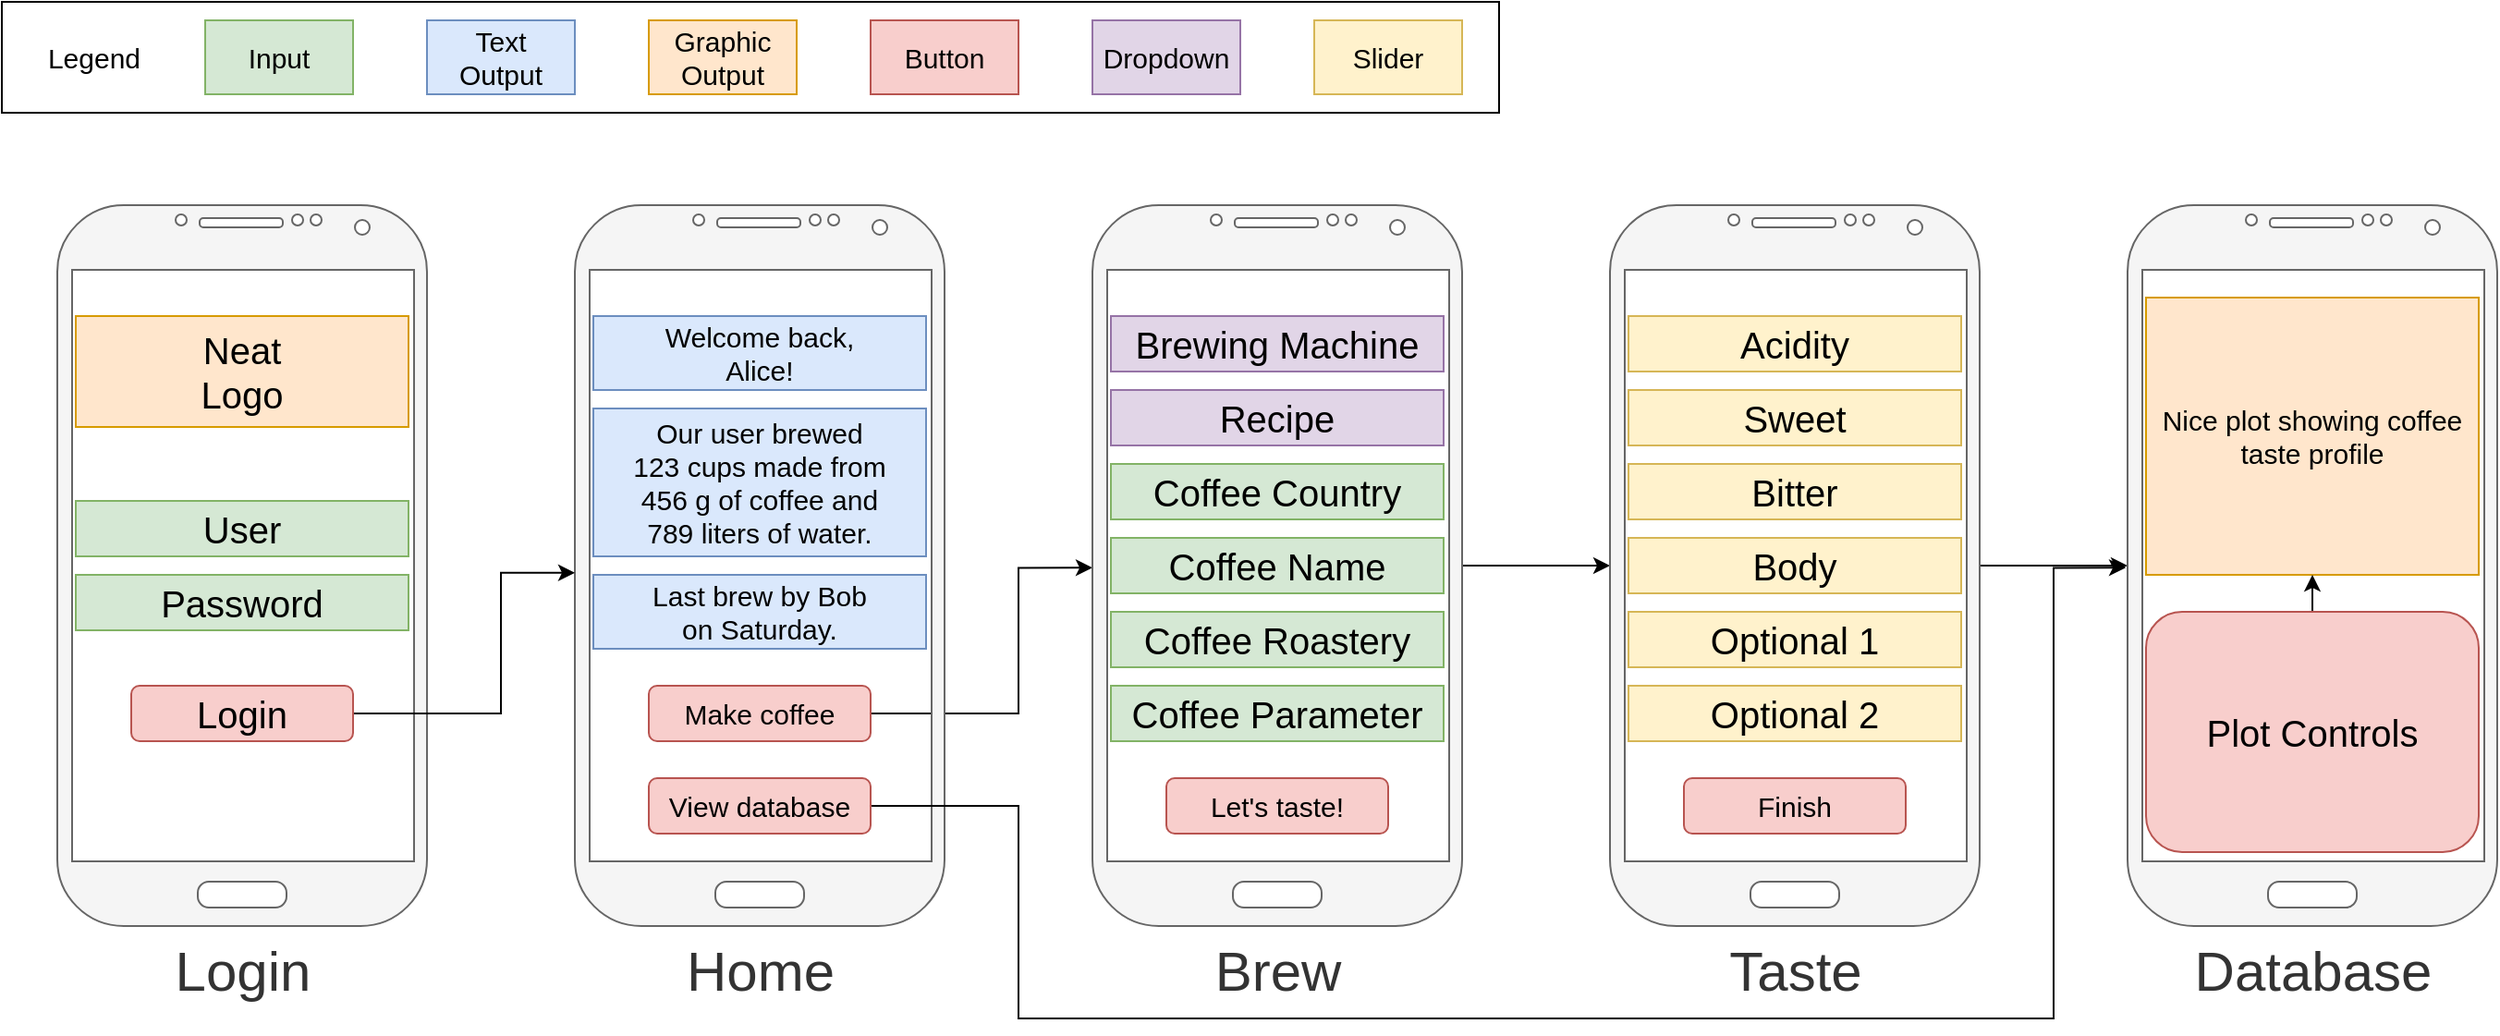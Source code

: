 <mxfile version="14.6.10" type="github">
  <diagram id="C5RBs43oDa-KdzZeNtuy" name="Page-1">
    <mxGraphModel dx="1038" dy="575" grid="1" gridSize="10" guides="1" tooltips="1" connect="1" arrows="1" fold="1" page="1" pageScale="1" pageWidth="827" pageHeight="1169" math="0" shadow="0">
      <root>
        <mxCell id="WIyWlLk6GJQsqaUBKTNV-0" />
        <mxCell id="WIyWlLk6GJQsqaUBKTNV-1" parent="WIyWlLk6GJQsqaUBKTNV-0" />
        <mxCell id="CDXeBftMXfuHAwcvjGAv-68" value="" style="rounded=0;whiteSpace=wrap;html=1;shadow=0;labelBackgroundColor=none;fontSize=15;" vertex="1" parent="WIyWlLk6GJQsqaUBKTNV-1">
          <mxGeometry x="10" y="10" width="810" height="60" as="geometry" />
        </mxCell>
        <mxCell id="mziQjSb-IbQIEWeBUJOA-1" value="Login" style="verticalLabelPosition=bottom;verticalAlign=top;html=1;shadow=0;dashed=0;strokeWidth=1;shape=mxgraph.android.phone2;strokeColor=#666666;flipH=0;fillColor=#f5f5f5;fontColor=#333333;fontSize=30;labelBackgroundColor=none;" parent="WIyWlLk6GJQsqaUBKTNV-1" vertex="1">
          <mxGeometry x="40" y="120" width="200" height="390" as="geometry" />
        </mxCell>
        <mxCell id="CDXeBftMXfuHAwcvjGAv-1" value="User" style="rounded=0;whiteSpace=wrap;html=1;shadow=0;labelBackgroundColor=none;fontSize=20;fillColor=#d5e8d4;strokeColor=#82b366;" vertex="1" parent="WIyWlLk6GJQsqaUBKTNV-1">
          <mxGeometry x="50" y="280" width="180" height="30" as="geometry" />
        </mxCell>
        <mxCell id="CDXeBftMXfuHAwcvjGAv-2" value="Input" style="rounded=0;whiteSpace=wrap;html=1;shadow=0;labelBackgroundColor=none;fontSize=15;fillColor=#d5e8d4;strokeColor=#82b366;" vertex="1" parent="WIyWlLk6GJQsqaUBKTNV-1">
          <mxGeometry x="120" y="20" width="80" height="40" as="geometry" />
        </mxCell>
        <mxCell id="CDXeBftMXfuHAwcvjGAv-3" value="Text&lt;br style=&quot;font-size: 15px;&quot;&gt;Output" style="rounded=0;whiteSpace=wrap;html=1;shadow=0;labelBackgroundColor=none;fontSize=15;fillColor=#dae8fc;strokeColor=#6c8ebf;" vertex="1" parent="WIyWlLk6GJQsqaUBKTNV-1">
          <mxGeometry x="240" y="20" width="80" height="40" as="geometry" />
        </mxCell>
        <mxCell id="CDXeBftMXfuHAwcvjGAv-4" value="&lt;div&gt;Graphic&lt;/div&gt;&lt;div&gt;Output&lt;br&gt;&lt;/div&gt;" style="rounded=0;whiteSpace=wrap;html=1;shadow=0;labelBackgroundColor=none;fontSize=15;fillColor=#ffe6cc;strokeColor=#d79b00;" vertex="1" parent="WIyWlLk6GJQsqaUBKTNV-1">
          <mxGeometry x="360" y="20" width="80" height="40" as="geometry" />
        </mxCell>
        <mxCell id="CDXeBftMXfuHAwcvjGAv-5" value="Button" style="rounded=0;whiteSpace=wrap;html=1;shadow=0;labelBackgroundColor=none;fontSize=15;fillColor=#f8cecc;strokeColor=#b85450;" vertex="1" parent="WIyWlLk6GJQsqaUBKTNV-1">
          <mxGeometry x="480" y="20" width="80" height="40" as="geometry" />
        </mxCell>
        <mxCell id="CDXeBftMXfuHAwcvjGAv-86" style="edgeStyle=orthogonalEdgeStyle;rounded=0;orthogonalLoop=1;jettySize=auto;html=1;entryX=0;entryY=0.503;entryDx=0;entryDy=0;entryPerimeter=0;fontSize=15;" edge="1" parent="WIyWlLk6GJQsqaUBKTNV-1" source="CDXeBftMXfuHAwcvjGAv-6" target="CDXeBftMXfuHAwcvjGAv-18">
          <mxGeometry relative="1" as="geometry">
            <Array as="points">
              <mxPoint x="560" y="395" />
              <mxPoint x="560" y="316" />
            </Array>
          </mxGeometry>
        </mxCell>
        <mxCell id="CDXeBftMXfuHAwcvjGAv-6" value="Make coffee" style="rounded=1;whiteSpace=wrap;html=1;shadow=0;labelBackgroundColor=none;fontSize=15;fillColor=#f8cecc;strokeColor=#b85450;" vertex="1" parent="WIyWlLk6GJQsqaUBKTNV-1">
          <mxGeometry x="360" y="380" width="120" height="30" as="geometry" />
        </mxCell>
        <mxCell id="CDXeBftMXfuHAwcvjGAv-7" value="&lt;div style=&quot;font-size: 20px&quot;&gt;Neat&lt;/div&gt;&lt;div style=&quot;font-size: 20px&quot;&gt;Logo&lt;br style=&quot;font-size: 20px&quot;&gt;&lt;/div&gt;" style="rounded=0;whiteSpace=wrap;html=1;shadow=0;labelBackgroundColor=none;fontSize=20;fillColor=#ffe6cc;strokeColor=#d79b00;" vertex="1" parent="WIyWlLk6GJQsqaUBKTNV-1">
          <mxGeometry x="50" y="180" width="180" height="60" as="geometry" />
        </mxCell>
        <mxCell id="CDXeBftMXfuHAwcvjGAv-10" value="Password" style="rounded=0;whiteSpace=wrap;html=1;shadow=0;labelBackgroundColor=none;fontSize=20;fillColor=#d5e8d4;strokeColor=#82b366;" vertex="1" parent="WIyWlLk6GJQsqaUBKTNV-1">
          <mxGeometry x="50" y="320" width="180" height="30" as="geometry" />
        </mxCell>
        <mxCell id="CDXeBftMXfuHAwcvjGAv-11" value="Home" style="verticalLabelPosition=bottom;verticalAlign=top;html=1;shadow=0;dashed=0;strokeWidth=1;shape=mxgraph.android.phone2;strokeColor=#666666;flipH=0;fillColor=#f5f5f5;fontColor=#333333;fontSize=30;labelBackgroundColor=none;" vertex="1" parent="WIyWlLk6GJQsqaUBKTNV-1">
          <mxGeometry x="320" y="120" width="200" height="390" as="geometry" />
        </mxCell>
        <mxCell id="CDXeBftMXfuHAwcvjGAv-13" value="&lt;div&gt;Welcome back,&lt;/div&gt;&lt;div&gt;Alice!&lt;br&gt;&lt;/div&gt;" style="rounded=0;whiteSpace=wrap;html=1;shadow=0;labelBackgroundColor=none;fontSize=15;fillColor=#dae8fc;strokeColor=#6c8ebf;" vertex="1" parent="WIyWlLk6GJQsqaUBKTNV-1">
          <mxGeometry x="330" y="180" width="180" height="40" as="geometry" />
        </mxCell>
        <mxCell id="CDXeBftMXfuHAwcvjGAv-87" style="edgeStyle=orthogonalEdgeStyle;rounded=0;orthogonalLoop=1;jettySize=auto;html=1;exitX=1;exitY=0.5;exitDx=0;exitDy=0;entryX=0;entryY=0.51;entryDx=0;entryDy=0;entryPerimeter=0;fontSize=15;" edge="1" parent="WIyWlLk6GJQsqaUBKTNV-1" source="CDXeBftMXfuHAwcvjGAv-14" target="CDXeBftMXfuHAwcvjGAv-11">
          <mxGeometry relative="1" as="geometry">
            <Array as="points">
              <mxPoint x="280" y="395" />
              <mxPoint x="280" y="319" />
            </Array>
          </mxGeometry>
        </mxCell>
        <mxCell id="CDXeBftMXfuHAwcvjGAv-14" value="Login" style="rounded=1;whiteSpace=wrap;html=1;shadow=0;labelBackgroundColor=none;fontSize=20;fillColor=#f8cecc;strokeColor=#b85450;glass=0;sketch=0;" vertex="1" parent="WIyWlLk6GJQsqaUBKTNV-1">
          <mxGeometry x="80" y="380" width="120" height="30" as="geometry" />
        </mxCell>
        <mxCell id="CDXeBftMXfuHAwcvjGAv-85" style="edgeStyle=orthogonalEdgeStyle;rounded=0;orthogonalLoop=1;jettySize=auto;html=1;exitX=1;exitY=0.5;exitDx=0;exitDy=0;entryX=-0.005;entryY=0.503;entryDx=0;entryDy=0;entryPerimeter=0;fontSize=15;" edge="1" parent="WIyWlLk6GJQsqaUBKTNV-1" source="CDXeBftMXfuHAwcvjGAv-15" target="CDXeBftMXfuHAwcvjGAv-80">
          <mxGeometry relative="1" as="geometry">
            <Array as="points">
              <mxPoint x="560" y="445" />
              <mxPoint x="560" y="560" />
              <mxPoint x="1120" y="560" />
              <mxPoint x="1120" y="316" />
            </Array>
          </mxGeometry>
        </mxCell>
        <mxCell id="CDXeBftMXfuHAwcvjGAv-15" value="View database" style="rounded=1;whiteSpace=wrap;html=1;shadow=0;labelBackgroundColor=none;fontSize=15;fillColor=#f8cecc;strokeColor=#b85450;" vertex="1" parent="WIyWlLk6GJQsqaUBKTNV-1">
          <mxGeometry x="360" y="430" width="120" height="30" as="geometry" />
        </mxCell>
        <mxCell id="CDXeBftMXfuHAwcvjGAv-16" value="&lt;div style=&quot;font-size: 15px;&quot;&gt;Our user brewed&lt;br style=&quot;font-size: 15px;&quot;&gt;&lt;/div&gt;&lt;div style=&quot;font-size: 15px;&quot;&gt;123 cups made from &lt;br style=&quot;font-size: 15px;&quot;&gt;&lt;/div&gt;&lt;div style=&quot;font-size: 15px;&quot;&gt;456 g of coffee and &lt;br style=&quot;font-size: 15px;&quot;&gt;&lt;/div&gt;&lt;div style=&quot;font-size: 15px;&quot;&gt;789 liters of water.&lt;/div&gt;" style="rounded=0;whiteSpace=wrap;html=1;shadow=0;labelBackgroundColor=none;fontSize=15;fillColor=#dae8fc;strokeColor=#6c8ebf;" vertex="1" parent="WIyWlLk6GJQsqaUBKTNV-1">
          <mxGeometry x="330" y="230" width="180" height="80" as="geometry" />
        </mxCell>
        <mxCell id="CDXeBftMXfuHAwcvjGAv-17" value="&lt;div&gt;Last brew by Bob &lt;br&gt;&lt;/div&gt;&lt;div&gt;on Saturday.&lt;/div&gt;" style="rounded=0;whiteSpace=wrap;html=1;shadow=0;labelBackgroundColor=none;fontSize=15;fillColor=#dae8fc;strokeColor=#6c8ebf;" vertex="1" parent="WIyWlLk6GJQsqaUBKTNV-1">
          <mxGeometry x="330" y="320" width="180" height="40" as="geometry" />
        </mxCell>
        <mxCell id="CDXeBftMXfuHAwcvjGAv-59" value="" style="edgeStyle=orthogonalEdgeStyle;rounded=0;orthogonalLoop=1;jettySize=auto;html=1;fontSize=15;" edge="1" parent="WIyWlLk6GJQsqaUBKTNV-1" source="CDXeBftMXfuHAwcvjGAv-18" target="CDXeBftMXfuHAwcvjGAv-58">
          <mxGeometry relative="1" as="geometry" />
        </mxCell>
        <mxCell id="CDXeBftMXfuHAwcvjGAv-18" value="Brew" style="verticalLabelPosition=bottom;verticalAlign=top;html=1;shadow=0;dashed=0;strokeWidth=1;shape=mxgraph.android.phone2;strokeColor=#666666;flipH=0;fillColor=#f5f5f5;fontColor=#333333;fontSize=30;labelBackgroundColor=none;" vertex="1" parent="WIyWlLk6GJQsqaUBKTNV-1">
          <mxGeometry x="600" y="120" width="200" height="390" as="geometry" />
        </mxCell>
        <mxCell id="CDXeBftMXfuHAwcvjGAv-28" value="Brewing Machine" style="rounded=0;whiteSpace=wrap;html=1;shadow=0;labelBackgroundColor=none;fontSize=20;fillColor=#e1d5e7;strokeColor=#9673a6;" vertex="1" parent="WIyWlLk6GJQsqaUBKTNV-1">
          <mxGeometry x="610" y="180" width="180" height="30" as="geometry" />
        </mxCell>
        <mxCell id="CDXeBftMXfuHAwcvjGAv-30" value="Dropdown" style="rounded=0;whiteSpace=wrap;html=1;shadow=0;labelBackgroundColor=none;fontSize=15;fillColor=#e1d5e7;strokeColor=#9673a6;" vertex="1" parent="WIyWlLk6GJQsqaUBKTNV-1">
          <mxGeometry x="600" y="20" width="80" height="40" as="geometry" />
        </mxCell>
        <mxCell id="CDXeBftMXfuHAwcvjGAv-31" value="Recipe" style="rounded=0;whiteSpace=wrap;html=1;shadow=0;labelBackgroundColor=none;fontSize=20;fillColor=#e1d5e7;strokeColor=#9673a6;" vertex="1" parent="WIyWlLk6GJQsqaUBKTNV-1">
          <mxGeometry x="610" y="220" width="180" height="30" as="geometry" />
        </mxCell>
        <mxCell id="CDXeBftMXfuHAwcvjGAv-32" value="Coffee Country" style="rounded=0;whiteSpace=wrap;html=1;shadow=0;labelBackgroundColor=none;fontSize=20;fillColor=#d5e8d4;strokeColor=#82b366;" vertex="1" parent="WIyWlLk6GJQsqaUBKTNV-1">
          <mxGeometry x="610" y="260" width="180" height="30" as="geometry" />
        </mxCell>
        <mxCell id="CDXeBftMXfuHAwcvjGAv-33" value="Coffee Name" style="rounded=0;whiteSpace=wrap;html=1;shadow=0;labelBackgroundColor=none;fontSize=20;fillColor=#d5e8d4;strokeColor=#82b366;" vertex="1" parent="WIyWlLk6GJQsqaUBKTNV-1">
          <mxGeometry x="610" y="300" width="180" height="30" as="geometry" />
        </mxCell>
        <mxCell id="CDXeBftMXfuHAwcvjGAv-34" value="Coffee Roastery" style="rounded=0;whiteSpace=wrap;html=1;shadow=0;labelBackgroundColor=none;fontSize=20;fillColor=#d5e8d4;strokeColor=#82b366;" vertex="1" parent="WIyWlLk6GJQsqaUBKTNV-1">
          <mxGeometry x="610" y="340" width="180" height="30" as="geometry" />
        </mxCell>
        <mxCell id="CDXeBftMXfuHAwcvjGAv-49" value="Coffee Parameter" style="rounded=0;whiteSpace=wrap;html=1;shadow=0;labelBackgroundColor=none;fontSize=20;fillColor=#d5e8d4;strokeColor=#82b366;" vertex="1" parent="WIyWlLk6GJQsqaUBKTNV-1">
          <mxGeometry x="610" y="380" width="180" height="30" as="geometry" />
        </mxCell>
        <mxCell id="CDXeBftMXfuHAwcvjGAv-50" value="Let&#39;s taste!" style="rounded=1;whiteSpace=wrap;html=1;shadow=0;labelBackgroundColor=none;fontSize=15;fillColor=#f8cecc;strokeColor=#b85450;" vertex="1" parent="WIyWlLk6GJQsqaUBKTNV-1">
          <mxGeometry x="640" y="430" width="120" height="30" as="geometry" />
        </mxCell>
        <mxCell id="CDXeBftMXfuHAwcvjGAv-81" value="" style="edgeStyle=orthogonalEdgeStyle;rounded=0;orthogonalLoop=1;jettySize=auto;html=1;fontSize=15;" edge="1" parent="WIyWlLk6GJQsqaUBKTNV-1" source="CDXeBftMXfuHAwcvjGAv-58">
          <mxGeometry relative="1" as="geometry">
            <mxPoint x="1160" y="315" as="targetPoint" />
            <Array as="points">
              <mxPoint x="1120" y="315" />
              <mxPoint x="1120" y="315" />
            </Array>
          </mxGeometry>
        </mxCell>
        <mxCell id="CDXeBftMXfuHAwcvjGAv-58" value="Taste" style="verticalLabelPosition=bottom;verticalAlign=top;html=1;shadow=0;dashed=0;strokeWidth=1;shape=mxgraph.android.phone2;strokeColor=#666666;flipH=0;fillColor=#f5f5f5;fontColor=#333333;fontSize=30;labelBackgroundColor=none;" vertex="1" parent="WIyWlLk6GJQsqaUBKTNV-1">
          <mxGeometry x="880" y="120" width="200" height="390" as="geometry" />
        </mxCell>
        <mxCell id="CDXeBftMXfuHAwcvjGAv-64" value="Slider" style="rounded=0;whiteSpace=wrap;html=1;shadow=0;labelBackgroundColor=none;fontSize=15;fillColor=#fff2cc;strokeColor=#d6b656;" vertex="1" parent="WIyWlLk6GJQsqaUBKTNV-1">
          <mxGeometry x="720" y="20" width="80" height="40" as="geometry" />
        </mxCell>
        <mxCell id="CDXeBftMXfuHAwcvjGAv-65" value="Legend" style="text;html=1;strokeColor=none;fillColor=none;align=center;verticalAlign=middle;whiteSpace=wrap;rounded=0;shadow=0;labelBackgroundColor=none;fontSize=15;" vertex="1" parent="WIyWlLk6GJQsqaUBKTNV-1">
          <mxGeometry x="40" y="30" width="40" height="20" as="geometry" />
        </mxCell>
        <mxCell id="CDXeBftMXfuHAwcvjGAv-72" value="Acidity" style="rounded=0;whiteSpace=wrap;html=1;shadow=0;labelBackgroundColor=none;fontSize=20;fillColor=#fff2cc;strokeColor=#d6b656;" vertex="1" parent="WIyWlLk6GJQsqaUBKTNV-1">
          <mxGeometry x="890" y="180" width="180" height="30" as="geometry" />
        </mxCell>
        <mxCell id="CDXeBftMXfuHAwcvjGAv-73" value="Sweet" style="rounded=0;whiteSpace=wrap;html=1;shadow=0;labelBackgroundColor=none;fontSize=20;fillColor=#fff2cc;strokeColor=#d6b656;" vertex="1" parent="WIyWlLk6GJQsqaUBKTNV-1">
          <mxGeometry x="890" y="220" width="180" height="30" as="geometry" />
        </mxCell>
        <mxCell id="CDXeBftMXfuHAwcvjGAv-74" value="Bitter" style="rounded=0;whiteSpace=wrap;html=1;shadow=0;labelBackgroundColor=none;fontSize=20;fillColor=#fff2cc;strokeColor=#d6b656;" vertex="1" parent="WIyWlLk6GJQsqaUBKTNV-1">
          <mxGeometry x="890" y="260" width="180" height="30" as="geometry" />
        </mxCell>
        <mxCell id="CDXeBftMXfuHAwcvjGAv-75" value="Body" style="rounded=0;whiteSpace=wrap;html=1;shadow=0;labelBackgroundColor=none;fontSize=20;fillColor=#fff2cc;strokeColor=#d6b656;" vertex="1" parent="WIyWlLk6GJQsqaUBKTNV-1">
          <mxGeometry x="890" y="300" width="180" height="30" as="geometry" />
        </mxCell>
        <mxCell id="CDXeBftMXfuHAwcvjGAv-76" value="Optional 1" style="rounded=0;whiteSpace=wrap;html=1;shadow=0;labelBackgroundColor=none;fontSize=20;fillColor=#fff2cc;strokeColor=#d6b656;" vertex="1" parent="WIyWlLk6GJQsqaUBKTNV-1">
          <mxGeometry x="890" y="340" width="180" height="30" as="geometry" />
        </mxCell>
        <mxCell id="CDXeBftMXfuHAwcvjGAv-77" value="Optional 2" style="rounded=0;whiteSpace=wrap;html=1;shadow=0;labelBackgroundColor=none;fontSize=20;fillColor=#fff2cc;strokeColor=#d6b656;" vertex="1" parent="WIyWlLk6GJQsqaUBKTNV-1">
          <mxGeometry x="890" y="380" width="180" height="30" as="geometry" />
        </mxCell>
        <mxCell id="CDXeBftMXfuHAwcvjGAv-79" value="Finish" style="rounded=1;whiteSpace=wrap;html=1;shadow=0;labelBackgroundColor=none;fontSize=15;fillColor=#f8cecc;strokeColor=#b85450;" vertex="1" parent="WIyWlLk6GJQsqaUBKTNV-1">
          <mxGeometry x="920" y="430" width="120" height="30" as="geometry" />
        </mxCell>
        <mxCell id="CDXeBftMXfuHAwcvjGAv-80" value="Database" style="verticalLabelPosition=bottom;verticalAlign=top;html=1;shadow=0;dashed=0;strokeWidth=1;shape=mxgraph.android.phone2;strokeColor=#666666;flipH=0;fillColor=#f5f5f5;fontColor=#333333;fontSize=30;labelBackgroundColor=none;" vertex="1" parent="WIyWlLk6GJQsqaUBKTNV-1">
          <mxGeometry x="1160" y="120" width="200" height="390" as="geometry" />
        </mxCell>
        <mxCell id="CDXeBftMXfuHAwcvjGAv-88" value="Nice plot showing coffee taste profile" style="rounded=0;whiteSpace=wrap;html=1;shadow=0;labelBackgroundColor=none;fontSize=15;fillColor=#ffe6cc;strokeColor=#d79b00;" vertex="1" parent="WIyWlLk6GJQsqaUBKTNV-1">
          <mxGeometry x="1170" y="170" width="180" height="150" as="geometry" />
        </mxCell>
        <mxCell id="CDXeBftMXfuHAwcvjGAv-90" style="edgeStyle=orthogonalEdgeStyle;rounded=0;orthogonalLoop=1;jettySize=auto;html=1;exitX=0.5;exitY=0;exitDx=0;exitDy=0;entryX=0.5;entryY=1;entryDx=0;entryDy=0;fontSize=15;" edge="1" parent="WIyWlLk6GJQsqaUBKTNV-1" source="CDXeBftMXfuHAwcvjGAv-89" target="CDXeBftMXfuHAwcvjGAv-88">
          <mxGeometry relative="1" as="geometry" />
        </mxCell>
        <mxCell id="CDXeBftMXfuHAwcvjGAv-89" value="Plot Controls" style="rounded=1;whiteSpace=wrap;html=1;shadow=0;labelBackgroundColor=none;fontSize=20;fillColor=#f8cecc;strokeColor=#b85450;" vertex="1" parent="WIyWlLk6GJQsqaUBKTNV-1">
          <mxGeometry x="1170" y="340" width="180" height="130" as="geometry" />
        </mxCell>
      </root>
    </mxGraphModel>
  </diagram>
</mxfile>
